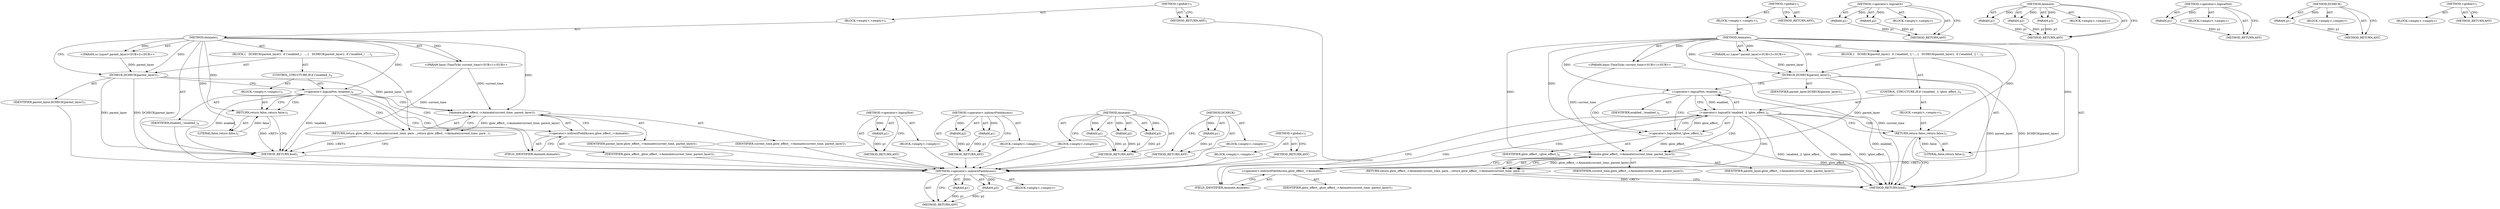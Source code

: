 digraph "&lt;global&gt;" {
vulnerable_6 [label=<(METHOD,&lt;global&gt;)<SUB>1</SUB>>];
vulnerable_7 [label=<(BLOCK,&lt;empty&gt;,&lt;empty&gt;)<SUB>1</SUB>>];
vulnerable_8 [label=<(METHOD,Animate)<SUB>1</SUB>>];
vulnerable_9 [label="<(PARAM,base::TimeTicks current_time)<SUB>1</SUB>>"];
vulnerable_10 [label="<(PARAM,cc::Layer* parent_layer)<SUB>2</SUB>>"];
vulnerable_11 [label=<(BLOCK,{
   DCHECK(parent_layer);
  if (!enabled_)
   ...,{
   DCHECK(parent_layer);
  if (!enabled_)
   ...)<SUB>2</SUB>>];
vulnerable_12 [label=<(DCHECK,DCHECK(parent_layer))<SUB>3</SUB>>];
vulnerable_13 [label=<(IDENTIFIER,parent_layer,DCHECK(parent_layer))<SUB>3</SUB>>];
vulnerable_14 [label=<(CONTROL_STRUCTURE,IF,if (!enabled_))<SUB>4</SUB>>];
vulnerable_15 [label=<(&lt;operator&gt;.logicalNot,!enabled_)<SUB>4</SUB>>];
vulnerable_16 [label=<(IDENTIFIER,enabled_,!enabled_)<SUB>4</SUB>>];
vulnerable_17 [label=<(BLOCK,&lt;empty&gt;,&lt;empty&gt;)<SUB>5</SUB>>];
vulnerable_18 [label=<(RETURN,return false;,return false;)<SUB>5</SUB>>];
vulnerable_19 [label=<(LITERAL,false,return false;)<SUB>5</SUB>>];
vulnerable_20 [label=<(RETURN,return glow_effect_-&gt;Animate(current_time, pare...,return glow_effect_-&gt;Animate(current_time, pare...)<SUB>7</SUB>>];
vulnerable_21 [label=<(Animate,glow_effect_-&gt;Animate(current_time, parent_layer))<SUB>7</SUB>>];
vulnerable_22 [label=<(&lt;operator&gt;.indirectFieldAccess,glow_effect_-&gt;Animate)<SUB>7</SUB>>];
vulnerable_23 [label=<(IDENTIFIER,glow_effect_,glow_effect_-&gt;Animate(current_time, parent_layer))<SUB>7</SUB>>];
vulnerable_24 [label=<(FIELD_IDENTIFIER,Animate,Animate)<SUB>7</SUB>>];
vulnerable_25 [label=<(IDENTIFIER,current_time,glow_effect_-&gt;Animate(current_time, parent_layer))<SUB>7</SUB>>];
vulnerable_26 [label=<(IDENTIFIER,parent_layer,glow_effect_-&gt;Animate(current_time, parent_layer))<SUB>7</SUB>>];
vulnerable_27 [label=<(METHOD_RETURN,bool)<SUB>1</SUB>>];
vulnerable_29 [label=<(METHOD_RETURN,ANY)<SUB>1</SUB>>];
vulnerable_52 [label=<(METHOD,&lt;operator&gt;.logicalNot)>];
vulnerable_53 [label=<(PARAM,p1)>];
vulnerable_54 [label=<(BLOCK,&lt;empty&gt;,&lt;empty&gt;)>];
vulnerable_55 [label=<(METHOD_RETURN,ANY)>];
vulnerable_62 [label=<(METHOD,&lt;operator&gt;.indirectFieldAccess)>];
vulnerable_63 [label=<(PARAM,p1)>];
vulnerable_64 [label=<(PARAM,p2)>];
vulnerable_65 [label=<(BLOCK,&lt;empty&gt;,&lt;empty&gt;)>];
vulnerable_66 [label=<(METHOD_RETURN,ANY)>];
vulnerable_56 [label=<(METHOD,Animate)>];
vulnerable_57 [label=<(PARAM,p1)>];
vulnerable_58 [label=<(PARAM,p2)>];
vulnerable_59 [label=<(PARAM,p3)>];
vulnerable_60 [label=<(BLOCK,&lt;empty&gt;,&lt;empty&gt;)>];
vulnerable_61 [label=<(METHOD_RETURN,ANY)>];
vulnerable_48 [label=<(METHOD,DCHECK)>];
vulnerable_49 [label=<(PARAM,p1)>];
vulnerable_50 [label=<(BLOCK,&lt;empty&gt;,&lt;empty&gt;)>];
vulnerable_51 [label=<(METHOD_RETURN,ANY)>];
vulnerable_42 [label=<(METHOD,&lt;global&gt;)<SUB>1</SUB>>];
vulnerable_43 [label=<(BLOCK,&lt;empty&gt;,&lt;empty&gt;)>];
vulnerable_44 [label=<(METHOD_RETURN,ANY)>];
fixed_70 [label=<(METHOD,&lt;operator&gt;.indirectFieldAccess)>];
fixed_71 [label=<(PARAM,p1)>];
fixed_72 [label=<(PARAM,p2)>];
fixed_73 [label=<(BLOCK,&lt;empty&gt;,&lt;empty&gt;)>];
fixed_74 [label=<(METHOD_RETURN,ANY)>];
fixed_6 [label=<(METHOD,&lt;global&gt;)<SUB>1</SUB>>];
fixed_7 [label=<(BLOCK,&lt;empty&gt;,&lt;empty&gt;)<SUB>1</SUB>>];
fixed_8 [label=<(METHOD,Animate)<SUB>1</SUB>>];
fixed_9 [label="<(PARAM,base::TimeTicks current_time)<SUB>1</SUB>>"];
fixed_10 [label="<(PARAM,cc::Layer* parent_layer)<SUB>2</SUB>>"];
fixed_11 [label=<(BLOCK,{
   DCHECK(parent_layer);
  if (!enabled_ || !...,{
   DCHECK(parent_layer);
  if (!enabled_ || !...)<SUB>2</SUB>>];
fixed_12 [label=<(DCHECK,DCHECK(parent_layer))<SUB>3</SUB>>];
fixed_13 [label=<(IDENTIFIER,parent_layer,DCHECK(parent_layer))<SUB>3</SUB>>];
fixed_14 [label=<(CONTROL_STRUCTURE,IF,if (!enabled_ || !glow_effect_))<SUB>4</SUB>>];
fixed_15 [label=<(&lt;operator&gt;.logicalOr,!enabled_ || !glow_effect_)<SUB>4</SUB>>];
fixed_16 [label=<(&lt;operator&gt;.logicalNot,!enabled_)<SUB>4</SUB>>];
fixed_17 [label=<(IDENTIFIER,enabled_,!enabled_)<SUB>4</SUB>>];
fixed_18 [label=<(&lt;operator&gt;.logicalNot,!glow_effect_)<SUB>4</SUB>>];
fixed_19 [label=<(IDENTIFIER,glow_effect_,!glow_effect_)<SUB>4</SUB>>];
fixed_20 [label=<(BLOCK,&lt;empty&gt;,&lt;empty&gt;)<SUB>5</SUB>>];
fixed_21 [label=<(RETURN,return false;,return false;)<SUB>5</SUB>>];
fixed_22 [label=<(LITERAL,false,return false;)<SUB>5</SUB>>];
fixed_23 [label=<(RETURN,return glow_effect_-&gt;Animate(current_time, pare...,return glow_effect_-&gt;Animate(current_time, pare...)<SUB>7</SUB>>];
fixed_24 [label=<(Animate,glow_effect_-&gt;Animate(current_time, parent_layer))<SUB>7</SUB>>];
fixed_25 [label=<(&lt;operator&gt;.indirectFieldAccess,glow_effect_-&gt;Animate)<SUB>7</SUB>>];
fixed_26 [label=<(IDENTIFIER,glow_effect_,glow_effect_-&gt;Animate(current_time, parent_layer))<SUB>7</SUB>>];
fixed_27 [label=<(FIELD_IDENTIFIER,Animate,Animate)<SUB>7</SUB>>];
fixed_28 [label=<(IDENTIFIER,current_time,glow_effect_-&gt;Animate(current_time, parent_layer))<SUB>7</SUB>>];
fixed_29 [label=<(IDENTIFIER,parent_layer,glow_effect_-&gt;Animate(current_time, parent_layer))<SUB>7</SUB>>];
fixed_30 [label=<(METHOD_RETURN,bool)<SUB>1</SUB>>];
fixed_32 [label=<(METHOD_RETURN,ANY)<SUB>1</SUB>>];
fixed_55 [label=<(METHOD,&lt;operator&gt;.logicalOr)>];
fixed_56 [label=<(PARAM,p1)>];
fixed_57 [label=<(PARAM,p2)>];
fixed_58 [label=<(BLOCK,&lt;empty&gt;,&lt;empty&gt;)>];
fixed_59 [label=<(METHOD_RETURN,ANY)>];
fixed_64 [label=<(METHOD,Animate)>];
fixed_65 [label=<(PARAM,p1)>];
fixed_66 [label=<(PARAM,p2)>];
fixed_67 [label=<(PARAM,p3)>];
fixed_68 [label=<(BLOCK,&lt;empty&gt;,&lt;empty&gt;)>];
fixed_69 [label=<(METHOD_RETURN,ANY)>];
fixed_60 [label=<(METHOD,&lt;operator&gt;.logicalNot)>];
fixed_61 [label=<(PARAM,p1)>];
fixed_62 [label=<(BLOCK,&lt;empty&gt;,&lt;empty&gt;)>];
fixed_63 [label=<(METHOD_RETURN,ANY)>];
fixed_51 [label=<(METHOD,DCHECK)>];
fixed_52 [label=<(PARAM,p1)>];
fixed_53 [label=<(BLOCK,&lt;empty&gt;,&lt;empty&gt;)>];
fixed_54 [label=<(METHOD_RETURN,ANY)>];
fixed_45 [label=<(METHOD,&lt;global&gt;)<SUB>1</SUB>>];
fixed_46 [label=<(BLOCK,&lt;empty&gt;,&lt;empty&gt;)>];
fixed_47 [label=<(METHOD_RETURN,ANY)>];
vulnerable_6 -> vulnerable_7  [key=0, label="AST: "];
vulnerable_6 -> vulnerable_29  [key=0, label="AST: "];
vulnerable_6 -> vulnerable_29  [key=1, label="CFG: "];
vulnerable_7 -> vulnerable_8  [key=0, label="AST: "];
vulnerable_8 -> vulnerable_9  [key=0, label="AST: "];
vulnerable_8 -> vulnerable_9  [key=1, label="DDG: "];
vulnerable_8 -> vulnerable_10  [key=0, label="AST: "];
vulnerable_8 -> vulnerable_10  [key=1, label="DDG: "];
vulnerable_8 -> vulnerable_11  [key=0, label="AST: "];
vulnerable_8 -> vulnerable_27  [key=0, label="AST: "];
vulnerable_8 -> vulnerable_12  [key=0, label="CFG: "];
vulnerable_8 -> vulnerable_12  [key=1, label="DDG: "];
vulnerable_8 -> vulnerable_15  [key=0, label="DDG: "];
vulnerable_8 -> vulnerable_18  [key=0, label="DDG: "];
vulnerable_8 -> vulnerable_21  [key=0, label="DDG: "];
vulnerable_8 -> vulnerable_19  [key=0, label="DDG: "];
vulnerable_9 -> vulnerable_27  [key=0, label="DDG: current_time"];
vulnerable_9 -> vulnerable_21  [key=0, label="DDG: current_time"];
vulnerable_10 -> vulnerable_12  [key=0, label="DDG: parent_layer"];
vulnerable_11 -> vulnerable_12  [key=0, label="AST: "];
vulnerable_11 -> vulnerable_14  [key=0, label="AST: "];
vulnerable_11 -> vulnerable_20  [key=0, label="AST: "];
vulnerable_12 -> vulnerable_13  [key=0, label="AST: "];
vulnerable_12 -> vulnerable_15  [key=0, label="CFG: "];
vulnerable_12 -> vulnerable_27  [key=0, label="DDG: parent_layer"];
vulnerable_12 -> vulnerable_27  [key=1, label="DDG: DCHECK(parent_layer)"];
vulnerable_12 -> vulnerable_21  [key=0, label="DDG: parent_layer"];
vulnerable_13 -> fixed_70  [key=0];
vulnerable_14 -> vulnerable_15  [key=0, label="AST: "];
vulnerable_14 -> vulnerable_17  [key=0, label="AST: "];
vulnerable_15 -> vulnerable_16  [key=0, label="AST: "];
vulnerable_15 -> vulnerable_18  [key=0, label="CFG: "];
vulnerable_15 -> vulnerable_18  [key=1, label="CDG: "];
vulnerable_15 -> vulnerable_24  [key=0, label="CFG: "];
vulnerable_15 -> vulnerable_24  [key=1, label="CDG: "];
vulnerable_15 -> vulnerable_27  [key=0, label="DDG: !enabled_"];
vulnerable_15 -> vulnerable_27  [key=1, label="DDG: enabled_"];
vulnerable_15 -> vulnerable_20  [key=0, label="CDG: "];
vulnerable_15 -> vulnerable_21  [key=0, label="CDG: "];
vulnerable_15 -> vulnerable_22  [key=0, label="CDG: "];
vulnerable_16 -> fixed_70  [key=0];
vulnerable_17 -> vulnerable_18  [key=0, label="AST: "];
vulnerable_18 -> vulnerable_19  [key=0, label="AST: "];
vulnerable_18 -> vulnerable_27  [key=0, label="CFG: "];
vulnerable_18 -> vulnerable_27  [key=1, label="DDG: &lt;RET&gt;"];
vulnerable_19 -> vulnerable_18  [key=0, label="DDG: false"];
vulnerable_20 -> vulnerable_21  [key=0, label="AST: "];
vulnerable_20 -> vulnerable_27  [key=0, label="CFG: "];
vulnerable_20 -> vulnerable_27  [key=1, label="DDG: &lt;RET&gt;"];
vulnerable_21 -> vulnerable_22  [key=0, label="AST: "];
vulnerable_21 -> vulnerable_25  [key=0, label="AST: "];
vulnerable_21 -> vulnerable_26  [key=0, label="AST: "];
vulnerable_21 -> vulnerable_20  [key=0, label="CFG: "];
vulnerable_21 -> vulnerable_20  [key=1, label="DDG: glow_effect_-&gt;Animate(current_time, parent_layer)"];
vulnerable_22 -> vulnerable_23  [key=0, label="AST: "];
vulnerable_22 -> vulnerable_24  [key=0, label="AST: "];
vulnerable_22 -> vulnerable_21  [key=0, label="CFG: "];
vulnerable_23 -> fixed_70  [key=0];
vulnerable_24 -> vulnerable_22  [key=0, label="CFG: "];
vulnerable_25 -> fixed_70  [key=0];
vulnerable_26 -> fixed_70  [key=0];
vulnerable_27 -> fixed_70  [key=0];
vulnerable_29 -> fixed_70  [key=0];
vulnerable_52 -> vulnerable_53  [key=0, label="AST: "];
vulnerable_52 -> vulnerable_53  [key=1, label="DDG: "];
vulnerable_52 -> vulnerable_54  [key=0, label="AST: "];
vulnerable_52 -> vulnerable_55  [key=0, label="AST: "];
vulnerable_52 -> vulnerable_55  [key=1, label="CFG: "];
vulnerable_53 -> vulnerable_55  [key=0, label="DDG: p1"];
vulnerable_54 -> fixed_70  [key=0];
vulnerable_55 -> fixed_70  [key=0];
vulnerable_62 -> vulnerable_63  [key=0, label="AST: "];
vulnerable_62 -> vulnerable_63  [key=1, label="DDG: "];
vulnerable_62 -> vulnerable_65  [key=0, label="AST: "];
vulnerable_62 -> vulnerable_64  [key=0, label="AST: "];
vulnerable_62 -> vulnerable_64  [key=1, label="DDG: "];
vulnerable_62 -> vulnerable_66  [key=0, label="AST: "];
vulnerable_62 -> vulnerable_66  [key=1, label="CFG: "];
vulnerable_63 -> vulnerable_66  [key=0, label="DDG: p1"];
vulnerable_64 -> vulnerable_66  [key=0, label="DDG: p2"];
vulnerable_65 -> fixed_70  [key=0];
vulnerable_66 -> fixed_70  [key=0];
vulnerable_56 -> vulnerable_57  [key=0, label="AST: "];
vulnerable_56 -> vulnerable_57  [key=1, label="DDG: "];
vulnerable_56 -> vulnerable_60  [key=0, label="AST: "];
vulnerable_56 -> vulnerable_58  [key=0, label="AST: "];
vulnerable_56 -> vulnerable_58  [key=1, label="DDG: "];
vulnerable_56 -> vulnerable_61  [key=0, label="AST: "];
vulnerable_56 -> vulnerable_61  [key=1, label="CFG: "];
vulnerable_56 -> vulnerable_59  [key=0, label="AST: "];
vulnerable_56 -> vulnerable_59  [key=1, label="DDG: "];
vulnerable_57 -> vulnerable_61  [key=0, label="DDG: p1"];
vulnerable_58 -> vulnerable_61  [key=0, label="DDG: p2"];
vulnerable_59 -> vulnerable_61  [key=0, label="DDG: p3"];
vulnerable_60 -> fixed_70  [key=0];
vulnerable_61 -> fixed_70  [key=0];
vulnerable_48 -> vulnerable_49  [key=0, label="AST: "];
vulnerable_48 -> vulnerable_49  [key=1, label="DDG: "];
vulnerable_48 -> vulnerable_50  [key=0, label="AST: "];
vulnerable_48 -> vulnerable_51  [key=0, label="AST: "];
vulnerable_48 -> vulnerable_51  [key=1, label="CFG: "];
vulnerable_49 -> vulnerable_51  [key=0, label="DDG: p1"];
vulnerable_50 -> fixed_70  [key=0];
vulnerable_51 -> fixed_70  [key=0];
vulnerable_42 -> vulnerable_43  [key=0, label="AST: "];
vulnerable_42 -> vulnerable_44  [key=0, label="AST: "];
vulnerable_42 -> vulnerable_44  [key=1, label="CFG: "];
vulnerable_43 -> fixed_70  [key=0];
vulnerable_44 -> fixed_70  [key=0];
fixed_70 -> fixed_71  [key=0, label="AST: "];
fixed_70 -> fixed_71  [key=1, label="DDG: "];
fixed_70 -> fixed_73  [key=0, label="AST: "];
fixed_70 -> fixed_72  [key=0, label="AST: "];
fixed_70 -> fixed_72  [key=1, label="DDG: "];
fixed_70 -> fixed_74  [key=0, label="AST: "];
fixed_70 -> fixed_74  [key=1, label="CFG: "];
fixed_71 -> fixed_74  [key=0, label="DDG: p1"];
fixed_72 -> fixed_74  [key=0, label="DDG: p2"];
fixed_6 -> fixed_7  [key=0, label="AST: "];
fixed_6 -> fixed_32  [key=0, label="AST: "];
fixed_6 -> fixed_32  [key=1, label="CFG: "];
fixed_7 -> fixed_8  [key=0, label="AST: "];
fixed_8 -> fixed_9  [key=0, label="AST: "];
fixed_8 -> fixed_9  [key=1, label="DDG: "];
fixed_8 -> fixed_10  [key=0, label="AST: "];
fixed_8 -> fixed_10  [key=1, label="DDG: "];
fixed_8 -> fixed_11  [key=0, label="AST: "];
fixed_8 -> fixed_30  [key=0, label="AST: "];
fixed_8 -> fixed_12  [key=0, label="CFG: "];
fixed_8 -> fixed_12  [key=1, label="DDG: "];
fixed_8 -> fixed_21  [key=0, label="DDG: "];
fixed_8 -> fixed_24  [key=0, label="DDG: "];
fixed_8 -> fixed_16  [key=0, label="DDG: "];
fixed_8 -> fixed_18  [key=0, label="DDG: "];
fixed_8 -> fixed_22  [key=0, label="DDG: "];
fixed_9 -> fixed_30  [key=0, label="DDG: current_time"];
fixed_9 -> fixed_24  [key=0, label="DDG: current_time"];
fixed_10 -> fixed_12  [key=0, label="DDG: parent_layer"];
fixed_11 -> fixed_12  [key=0, label="AST: "];
fixed_11 -> fixed_14  [key=0, label="AST: "];
fixed_11 -> fixed_23  [key=0, label="AST: "];
fixed_12 -> fixed_13  [key=0, label="AST: "];
fixed_12 -> fixed_16  [key=0, label="CFG: "];
fixed_12 -> fixed_30  [key=0, label="DDG: parent_layer"];
fixed_12 -> fixed_30  [key=1, label="DDG: DCHECK(parent_layer)"];
fixed_12 -> fixed_24  [key=0, label="DDG: parent_layer"];
fixed_14 -> fixed_15  [key=0, label="AST: "];
fixed_14 -> fixed_20  [key=0, label="AST: "];
fixed_15 -> fixed_16  [key=0, label="AST: "];
fixed_15 -> fixed_18  [key=0, label="AST: "];
fixed_15 -> fixed_21  [key=0, label="CFG: "];
fixed_15 -> fixed_21  [key=1, label="CDG: "];
fixed_15 -> fixed_27  [key=0, label="CFG: "];
fixed_15 -> fixed_27  [key=1, label="CDG: "];
fixed_15 -> fixed_30  [key=0, label="DDG: !enabled_"];
fixed_15 -> fixed_30  [key=1, label="DDG: !glow_effect_"];
fixed_15 -> fixed_30  [key=2, label="DDG: !enabled_ || !glow_effect_"];
fixed_15 -> fixed_24  [key=0, label="CDG: "];
fixed_15 -> fixed_25  [key=0, label="CDG: "];
fixed_15 -> fixed_23  [key=0, label="CDG: "];
fixed_16 -> fixed_17  [key=0, label="AST: "];
fixed_16 -> fixed_15  [key=0, label="CFG: "];
fixed_16 -> fixed_15  [key=1, label="DDG: enabled_"];
fixed_16 -> fixed_18  [key=0, label="CFG: "];
fixed_16 -> fixed_18  [key=1, label="CDG: "];
fixed_16 -> fixed_30  [key=0, label="DDG: enabled_"];
fixed_18 -> fixed_19  [key=0, label="AST: "];
fixed_18 -> fixed_15  [key=0, label="CFG: "];
fixed_18 -> fixed_15  [key=1, label="DDG: glow_effect_"];
fixed_18 -> fixed_30  [key=0, label="DDG: glow_effect_"];
fixed_18 -> fixed_24  [key=0, label="DDG: glow_effect_"];
fixed_20 -> fixed_21  [key=0, label="AST: "];
fixed_21 -> fixed_22  [key=0, label="AST: "];
fixed_21 -> fixed_30  [key=0, label="CFG: "];
fixed_21 -> fixed_30  [key=1, label="DDG: &lt;RET&gt;"];
fixed_22 -> fixed_21  [key=0, label="DDG: false"];
fixed_23 -> fixed_24  [key=0, label="AST: "];
fixed_23 -> fixed_30  [key=0, label="CFG: "];
fixed_23 -> fixed_30  [key=1, label="DDG: &lt;RET&gt;"];
fixed_24 -> fixed_25  [key=0, label="AST: "];
fixed_24 -> fixed_28  [key=0, label="AST: "];
fixed_24 -> fixed_29  [key=0, label="AST: "];
fixed_24 -> fixed_23  [key=0, label="CFG: "];
fixed_24 -> fixed_23  [key=1, label="DDG: glow_effect_-&gt;Animate(current_time, parent_layer)"];
fixed_25 -> fixed_26  [key=0, label="AST: "];
fixed_25 -> fixed_27  [key=0, label="AST: "];
fixed_25 -> fixed_24  [key=0, label="CFG: "];
fixed_27 -> fixed_25  [key=0, label="CFG: "];
fixed_55 -> fixed_56  [key=0, label="AST: "];
fixed_55 -> fixed_56  [key=1, label="DDG: "];
fixed_55 -> fixed_58  [key=0, label="AST: "];
fixed_55 -> fixed_57  [key=0, label="AST: "];
fixed_55 -> fixed_57  [key=1, label="DDG: "];
fixed_55 -> fixed_59  [key=0, label="AST: "];
fixed_55 -> fixed_59  [key=1, label="CFG: "];
fixed_56 -> fixed_59  [key=0, label="DDG: p1"];
fixed_57 -> fixed_59  [key=0, label="DDG: p2"];
fixed_64 -> fixed_65  [key=0, label="AST: "];
fixed_64 -> fixed_65  [key=1, label="DDG: "];
fixed_64 -> fixed_68  [key=0, label="AST: "];
fixed_64 -> fixed_66  [key=0, label="AST: "];
fixed_64 -> fixed_66  [key=1, label="DDG: "];
fixed_64 -> fixed_69  [key=0, label="AST: "];
fixed_64 -> fixed_69  [key=1, label="CFG: "];
fixed_64 -> fixed_67  [key=0, label="AST: "];
fixed_64 -> fixed_67  [key=1, label="DDG: "];
fixed_65 -> fixed_69  [key=0, label="DDG: p1"];
fixed_66 -> fixed_69  [key=0, label="DDG: p2"];
fixed_67 -> fixed_69  [key=0, label="DDG: p3"];
fixed_60 -> fixed_61  [key=0, label="AST: "];
fixed_60 -> fixed_61  [key=1, label="DDG: "];
fixed_60 -> fixed_62  [key=0, label="AST: "];
fixed_60 -> fixed_63  [key=0, label="AST: "];
fixed_60 -> fixed_63  [key=1, label="CFG: "];
fixed_61 -> fixed_63  [key=0, label="DDG: p1"];
fixed_51 -> fixed_52  [key=0, label="AST: "];
fixed_51 -> fixed_52  [key=1, label="DDG: "];
fixed_51 -> fixed_53  [key=0, label="AST: "];
fixed_51 -> fixed_54  [key=0, label="AST: "];
fixed_51 -> fixed_54  [key=1, label="CFG: "];
fixed_52 -> fixed_54  [key=0, label="DDG: p1"];
fixed_45 -> fixed_46  [key=0, label="AST: "];
fixed_45 -> fixed_47  [key=0, label="AST: "];
fixed_45 -> fixed_47  [key=1, label="CFG: "];
}

